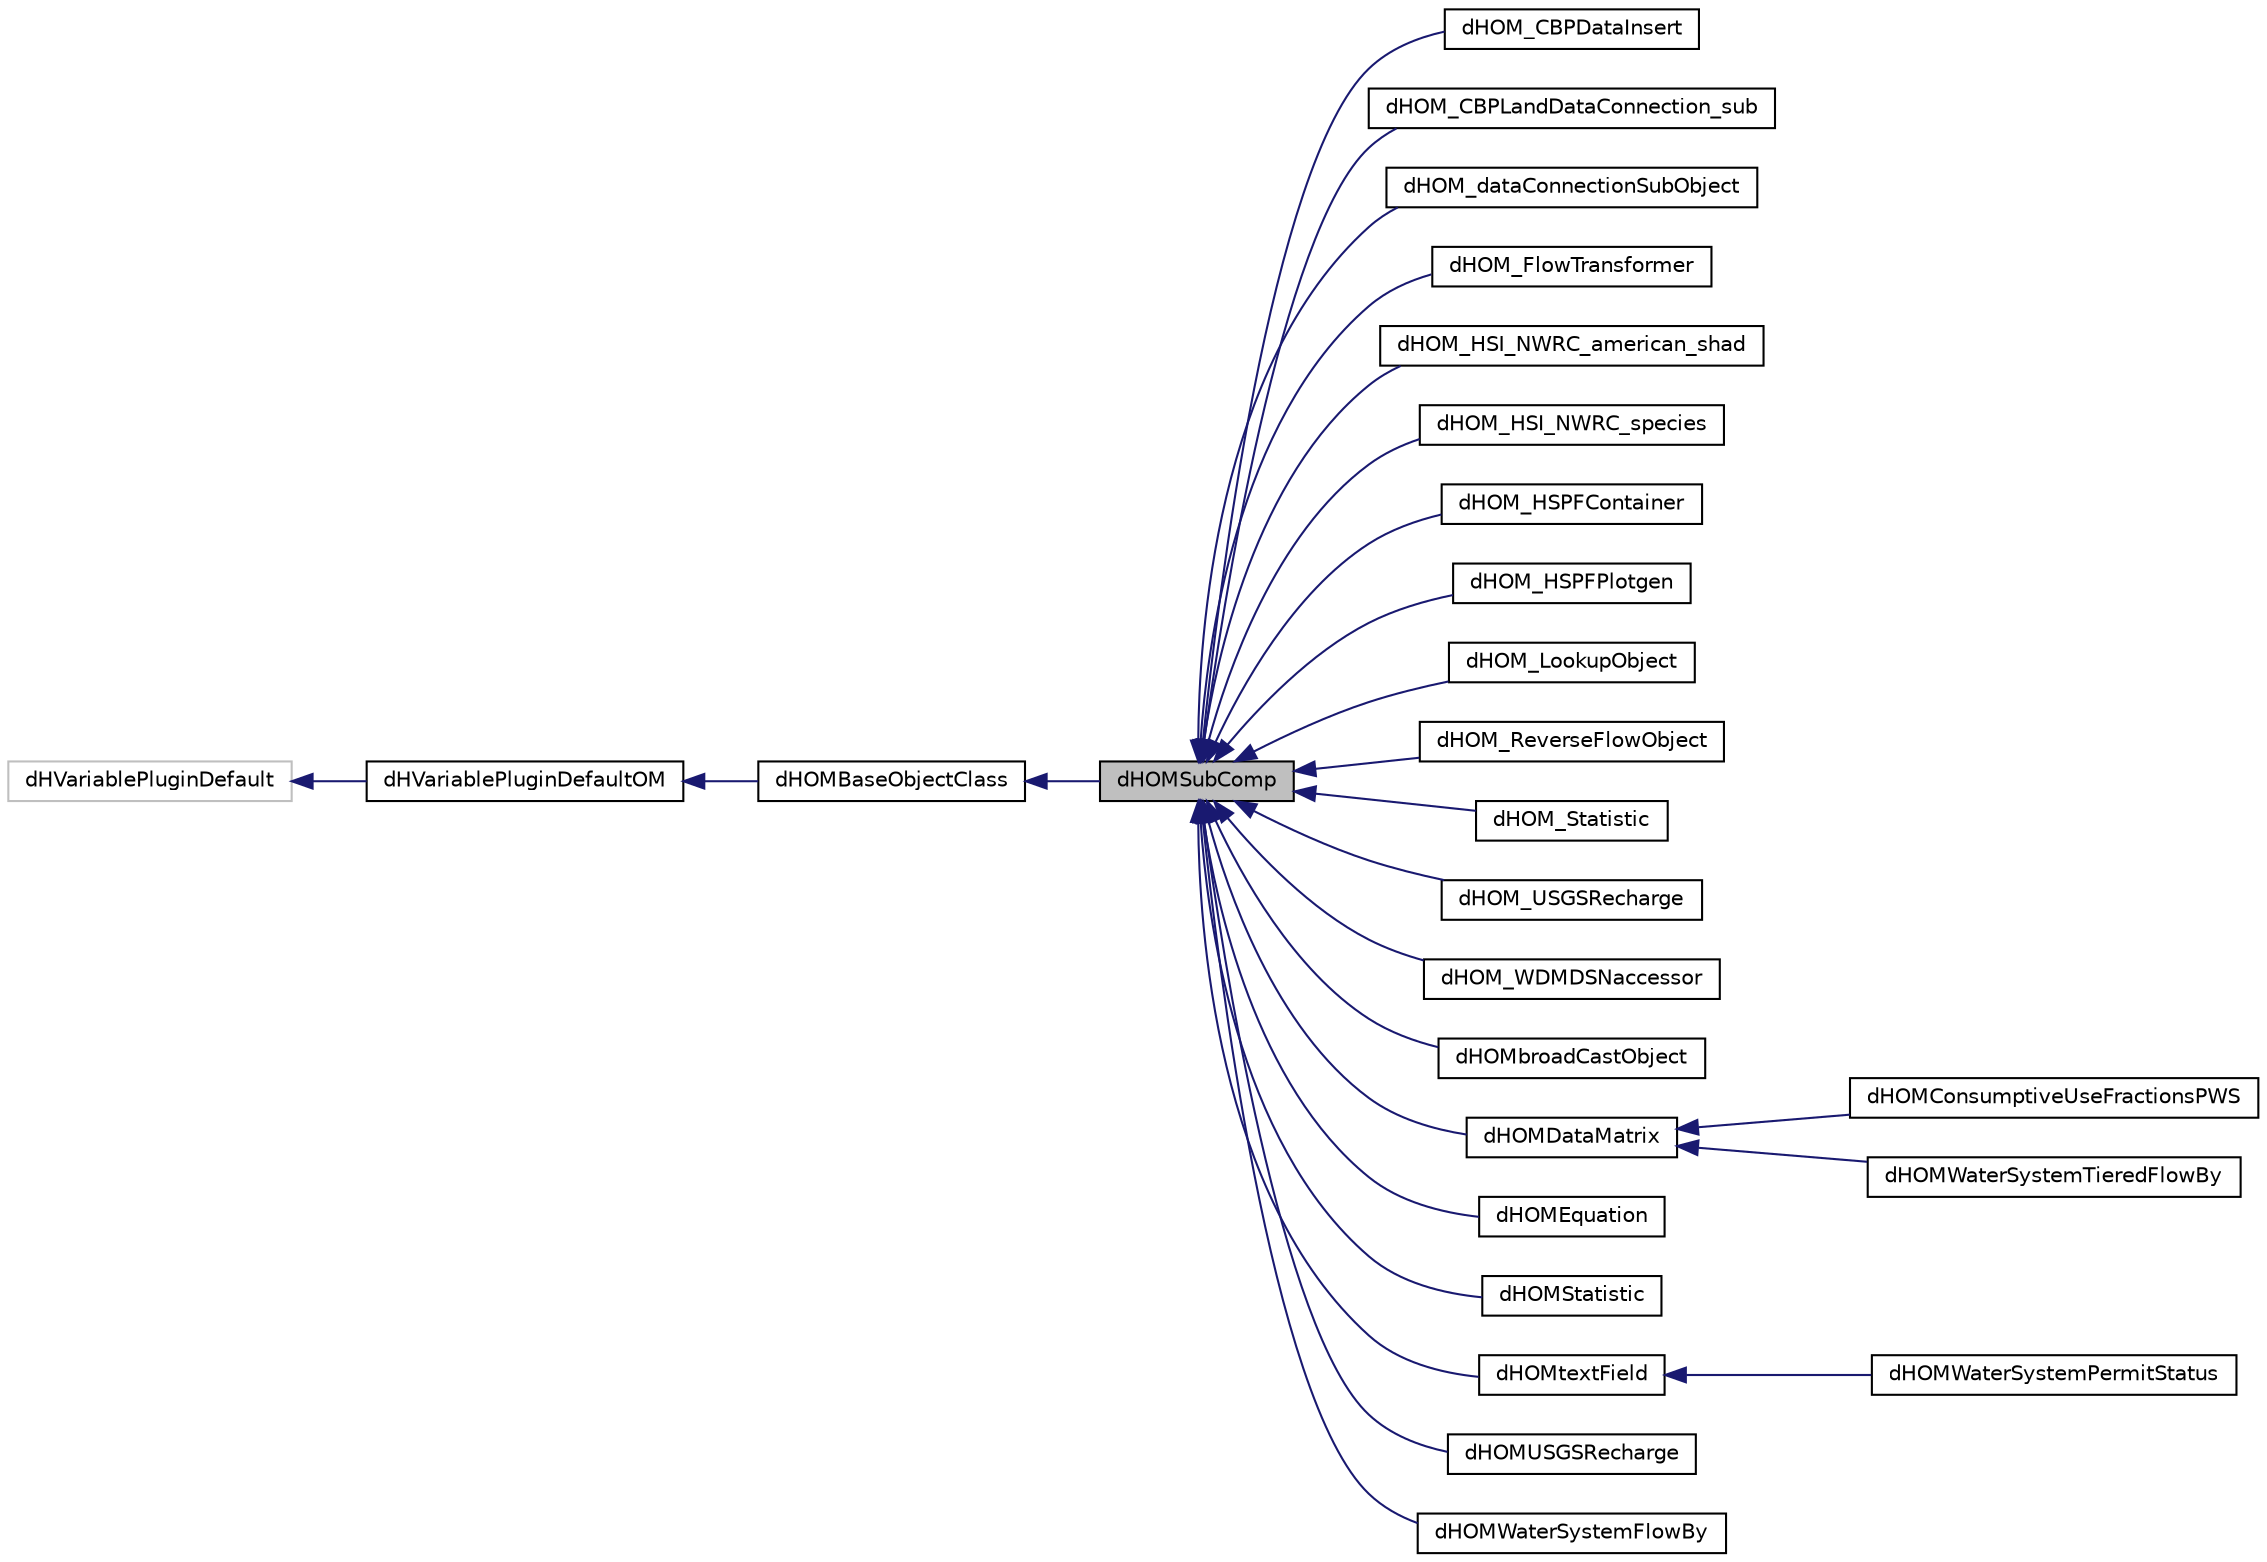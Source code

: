 digraph "dHOMSubComp"
{
 // LATEX_PDF_SIZE
  edge [fontname="Helvetica",fontsize="10",labelfontname="Helvetica",labelfontsize="10"];
  node [fontname="Helvetica",fontsize="10",shape=record];
  rankdir="LR";
  Node1 [label="dHOMSubComp",height=0.2,width=0.4,color="black", fillcolor="grey75", style="filled", fontcolor="black",tooltip=" "];
  Node2 -> Node1 [dir="back",color="midnightblue",fontsize="10",style="solid"];
  Node2 [label="dHOMBaseObjectClass",height=0.2,width=0.4,color="black", fillcolor="white", style="filled",URL="$classdHOMBaseObjectClass.html",tooltip=" "];
  Node3 -> Node2 [dir="back",color="midnightblue",fontsize="10",style="solid"];
  Node3 [label="dHVariablePluginDefaultOM",height=0.2,width=0.4,color="black", fillcolor="white", style="filled",URL="$classdHVariablePluginDefaultOM.html",tooltip=" "];
  Node4 -> Node3 [dir="back",color="midnightblue",fontsize="10",style="solid"];
  Node4 [label="dHVariablePluginDefault",height=0.2,width=0.4,color="grey75", fillcolor="white", style="filled",tooltip=" "];
  Node1 -> Node5 [dir="back",color="midnightblue",fontsize="10",style="solid"];
  Node5 [label="dHOM_CBPDataInsert",height=0.2,width=0.4,color="black", fillcolor="white", style="filled",URL="$classdHOM__CBPDataInsert.html",tooltip=" "];
  Node1 -> Node6 [dir="back",color="midnightblue",fontsize="10",style="solid"];
  Node6 [label="dHOM_CBPLandDataConnection_sub",height=0.2,width=0.4,color="black", fillcolor="white", style="filled",URL="$classdHOM__CBPLandDataConnection__sub.html",tooltip=" "];
  Node1 -> Node7 [dir="back",color="midnightblue",fontsize="10",style="solid"];
  Node7 [label="dHOM_dataConnectionSubObject",height=0.2,width=0.4,color="black", fillcolor="white", style="filled",URL="$classdHOM__dataConnectionSubObject.html",tooltip=" "];
  Node1 -> Node8 [dir="back",color="midnightblue",fontsize="10",style="solid"];
  Node8 [label="dHOM_FlowTransformer",height=0.2,width=0.4,color="black", fillcolor="white", style="filled",URL="$classdHOM__FlowTransformer.html",tooltip=" "];
  Node1 -> Node9 [dir="back",color="midnightblue",fontsize="10",style="solid"];
  Node9 [label="dHOM_HSI_NWRC_american_shad",height=0.2,width=0.4,color="black", fillcolor="white", style="filled",URL="$classdHOM__HSI__NWRC__american__shad.html",tooltip=" "];
  Node1 -> Node10 [dir="back",color="midnightblue",fontsize="10",style="solid"];
  Node10 [label="dHOM_HSI_NWRC_species",height=0.2,width=0.4,color="black", fillcolor="white", style="filled",URL="$classdHOM__HSI__NWRC__species.html",tooltip=" "];
  Node1 -> Node11 [dir="back",color="midnightblue",fontsize="10",style="solid"];
  Node11 [label="dHOM_HSPFContainer",height=0.2,width=0.4,color="black", fillcolor="white", style="filled",URL="$classdHOM__HSPFContainer.html",tooltip=" "];
  Node1 -> Node12 [dir="back",color="midnightblue",fontsize="10",style="solid"];
  Node12 [label="dHOM_HSPFPlotgen",height=0.2,width=0.4,color="black", fillcolor="white", style="filled",URL="$classdHOM__HSPFPlotgen.html",tooltip=" "];
  Node1 -> Node13 [dir="back",color="midnightblue",fontsize="10",style="solid"];
  Node13 [label="dHOM_LookupObject",height=0.2,width=0.4,color="black", fillcolor="white", style="filled",URL="$classdHOM__LookupObject.html",tooltip=" "];
  Node1 -> Node14 [dir="back",color="midnightblue",fontsize="10",style="solid"];
  Node14 [label="dHOM_ReverseFlowObject",height=0.2,width=0.4,color="black", fillcolor="white", style="filled",URL="$classdHOM__ReverseFlowObject.html",tooltip=" "];
  Node1 -> Node15 [dir="back",color="midnightblue",fontsize="10",style="solid"];
  Node15 [label="dHOM_Statistic",height=0.2,width=0.4,color="black", fillcolor="white", style="filled",URL="$classdHOM__Statistic.html",tooltip=" "];
  Node1 -> Node16 [dir="back",color="midnightblue",fontsize="10",style="solid"];
  Node16 [label="dHOM_USGSRecharge",height=0.2,width=0.4,color="black", fillcolor="white", style="filled",URL="$classdHOM__USGSRecharge.html",tooltip=" "];
  Node1 -> Node17 [dir="back",color="midnightblue",fontsize="10",style="solid"];
  Node17 [label="dHOM_WDMDSNaccessor",height=0.2,width=0.4,color="black", fillcolor="white", style="filled",URL="$classdHOM__WDMDSNaccessor.html",tooltip=" "];
  Node1 -> Node18 [dir="back",color="midnightblue",fontsize="10",style="solid"];
  Node18 [label="dHOMbroadCastObject",height=0.2,width=0.4,color="black", fillcolor="white", style="filled",URL="$classdHOMbroadCastObject.html",tooltip=" "];
  Node1 -> Node19 [dir="back",color="midnightblue",fontsize="10",style="solid"];
  Node19 [label="dHOMDataMatrix",height=0.2,width=0.4,color="black", fillcolor="white", style="filled",URL="$classdHOMDataMatrix.html",tooltip=" "];
  Node19 -> Node20 [dir="back",color="midnightblue",fontsize="10",style="solid"];
  Node20 [label="dHOMConsumptiveUseFractionsPWS",height=0.2,width=0.4,color="black", fillcolor="white", style="filled",URL="$classdHOMConsumptiveUseFractionsPWS.html",tooltip=" "];
  Node19 -> Node21 [dir="back",color="midnightblue",fontsize="10",style="solid"];
  Node21 [label="dHOMWaterSystemTieredFlowBy",height=0.2,width=0.4,color="black", fillcolor="white", style="filled",URL="$classdHOMWaterSystemTieredFlowBy.html",tooltip=" "];
  Node1 -> Node22 [dir="back",color="midnightblue",fontsize="10",style="solid"];
  Node22 [label="dHOMEquation",height=0.2,width=0.4,color="black", fillcolor="white", style="filled",URL="$classdHOMEquation.html",tooltip=" "];
  Node1 -> Node23 [dir="back",color="midnightblue",fontsize="10",style="solid"];
  Node23 [label="dHOMStatistic",height=0.2,width=0.4,color="black", fillcolor="white", style="filled",URL="$classdHOMStatistic.html",tooltip=" "];
  Node1 -> Node24 [dir="back",color="midnightblue",fontsize="10",style="solid"];
  Node24 [label="dHOMtextField",height=0.2,width=0.4,color="black", fillcolor="white", style="filled",URL="$classdHOMtextField.html",tooltip=" "];
  Node24 -> Node25 [dir="back",color="midnightblue",fontsize="10",style="solid"];
  Node25 [label="dHOMWaterSystemPermitStatus",height=0.2,width=0.4,color="black", fillcolor="white", style="filled",URL="$classdHOMWaterSystemPermitStatus.html",tooltip=" "];
  Node1 -> Node26 [dir="back",color="midnightblue",fontsize="10",style="solid"];
  Node26 [label="dHOMUSGSRecharge",height=0.2,width=0.4,color="black", fillcolor="white", style="filled",URL="$classdHOMUSGSRecharge.html",tooltip=" "];
  Node1 -> Node27 [dir="back",color="midnightblue",fontsize="10",style="solid"];
  Node27 [label="dHOMWaterSystemFlowBy",height=0.2,width=0.4,color="black", fillcolor="white", style="filled",URL="$classdHOMWaterSystemFlowBy.html",tooltip=" "];
}
